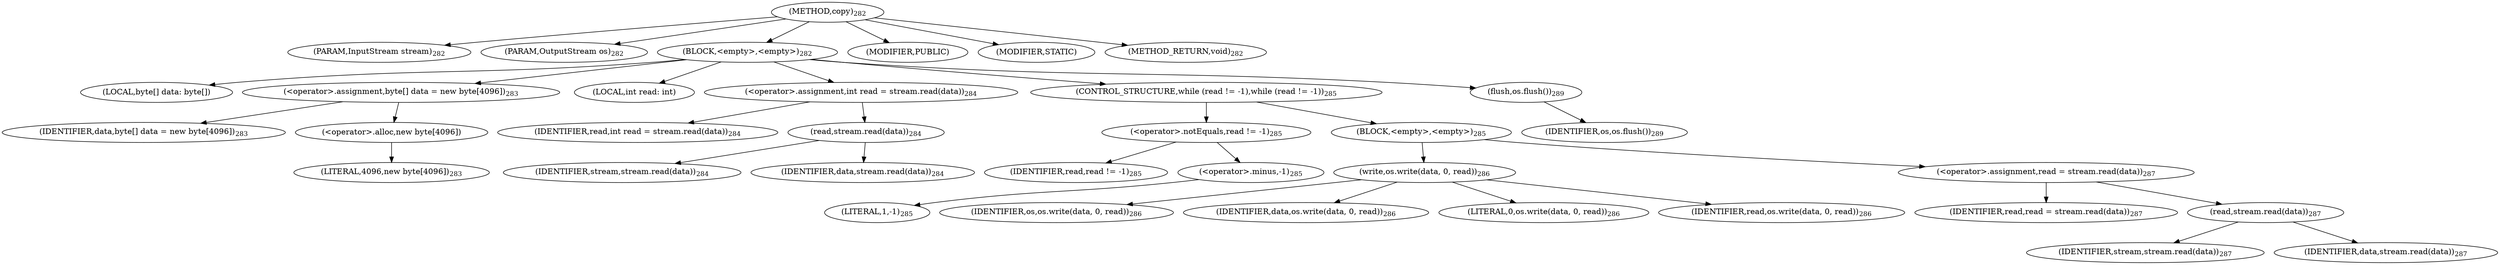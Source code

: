 digraph "copy" {  
"691" [label = <(METHOD,copy)<SUB>282</SUB>> ]
"692" [label = <(PARAM,InputStream stream)<SUB>282</SUB>> ]
"693" [label = <(PARAM,OutputStream os)<SUB>282</SUB>> ]
"694" [label = <(BLOCK,&lt;empty&gt;,&lt;empty&gt;)<SUB>282</SUB>> ]
"695" [label = <(LOCAL,byte[] data: byte[])> ]
"696" [label = <(&lt;operator&gt;.assignment,byte[] data = new byte[4096])<SUB>283</SUB>> ]
"697" [label = <(IDENTIFIER,data,byte[] data = new byte[4096])<SUB>283</SUB>> ]
"698" [label = <(&lt;operator&gt;.alloc,new byte[4096])> ]
"699" [label = <(LITERAL,4096,new byte[4096])<SUB>283</SUB>> ]
"700" [label = <(LOCAL,int read: int)> ]
"701" [label = <(&lt;operator&gt;.assignment,int read = stream.read(data))<SUB>284</SUB>> ]
"702" [label = <(IDENTIFIER,read,int read = stream.read(data))<SUB>284</SUB>> ]
"703" [label = <(read,stream.read(data))<SUB>284</SUB>> ]
"704" [label = <(IDENTIFIER,stream,stream.read(data))<SUB>284</SUB>> ]
"705" [label = <(IDENTIFIER,data,stream.read(data))<SUB>284</SUB>> ]
"706" [label = <(CONTROL_STRUCTURE,while (read != -1),while (read != -1))<SUB>285</SUB>> ]
"707" [label = <(&lt;operator&gt;.notEquals,read != -1)<SUB>285</SUB>> ]
"708" [label = <(IDENTIFIER,read,read != -1)<SUB>285</SUB>> ]
"709" [label = <(&lt;operator&gt;.minus,-1)<SUB>285</SUB>> ]
"710" [label = <(LITERAL,1,-1)<SUB>285</SUB>> ]
"711" [label = <(BLOCK,&lt;empty&gt;,&lt;empty&gt;)<SUB>285</SUB>> ]
"712" [label = <(write,os.write(data, 0, read))<SUB>286</SUB>> ]
"713" [label = <(IDENTIFIER,os,os.write(data, 0, read))<SUB>286</SUB>> ]
"714" [label = <(IDENTIFIER,data,os.write(data, 0, read))<SUB>286</SUB>> ]
"715" [label = <(LITERAL,0,os.write(data, 0, read))<SUB>286</SUB>> ]
"716" [label = <(IDENTIFIER,read,os.write(data, 0, read))<SUB>286</SUB>> ]
"717" [label = <(&lt;operator&gt;.assignment,read = stream.read(data))<SUB>287</SUB>> ]
"718" [label = <(IDENTIFIER,read,read = stream.read(data))<SUB>287</SUB>> ]
"719" [label = <(read,stream.read(data))<SUB>287</SUB>> ]
"720" [label = <(IDENTIFIER,stream,stream.read(data))<SUB>287</SUB>> ]
"721" [label = <(IDENTIFIER,data,stream.read(data))<SUB>287</SUB>> ]
"722" [label = <(flush,os.flush())<SUB>289</SUB>> ]
"723" [label = <(IDENTIFIER,os,os.flush())<SUB>289</SUB>> ]
"724" [label = <(MODIFIER,PUBLIC)> ]
"725" [label = <(MODIFIER,STATIC)> ]
"726" [label = <(METHOD_RETURN,void)<SUB>282</SUB>> ]
  "691" -> "692" 
  "691" -> "693" 
  "691" -> "694" 
  "691" -> "724" 
  "691" -> "725" 
  "691" -> "726" 
  "694" -> "695" 
  "694" -> "696" 
  "694" -> "700" 
  "694" -> "701" 
  "694" -> "706" 
  "694" -> "722" 
  "696" -> "697" 
  "696" -> "698" 
  "698" -> "699" 
  "701" -> "702" 
  "701" -> "703" 
  "703" -> "704" 
  "703" -> "705" 
  "706" -> "707" 
  "706" -> "711" 
  "707" -> "708" 
  "707" -> "709" 
  "709" -> "710" 
  "711" -> "712" 
  "711" -> "717" 
  "712" -> "713" 
  "712" -> "714" 
  "712" -> "715" 
  "712" -> "716" 
  "717" -> "718" 
  "717" -> "719" 
  "719" -> "720" 
  "719" -> "721" 
  "722" -> "723" 
}
